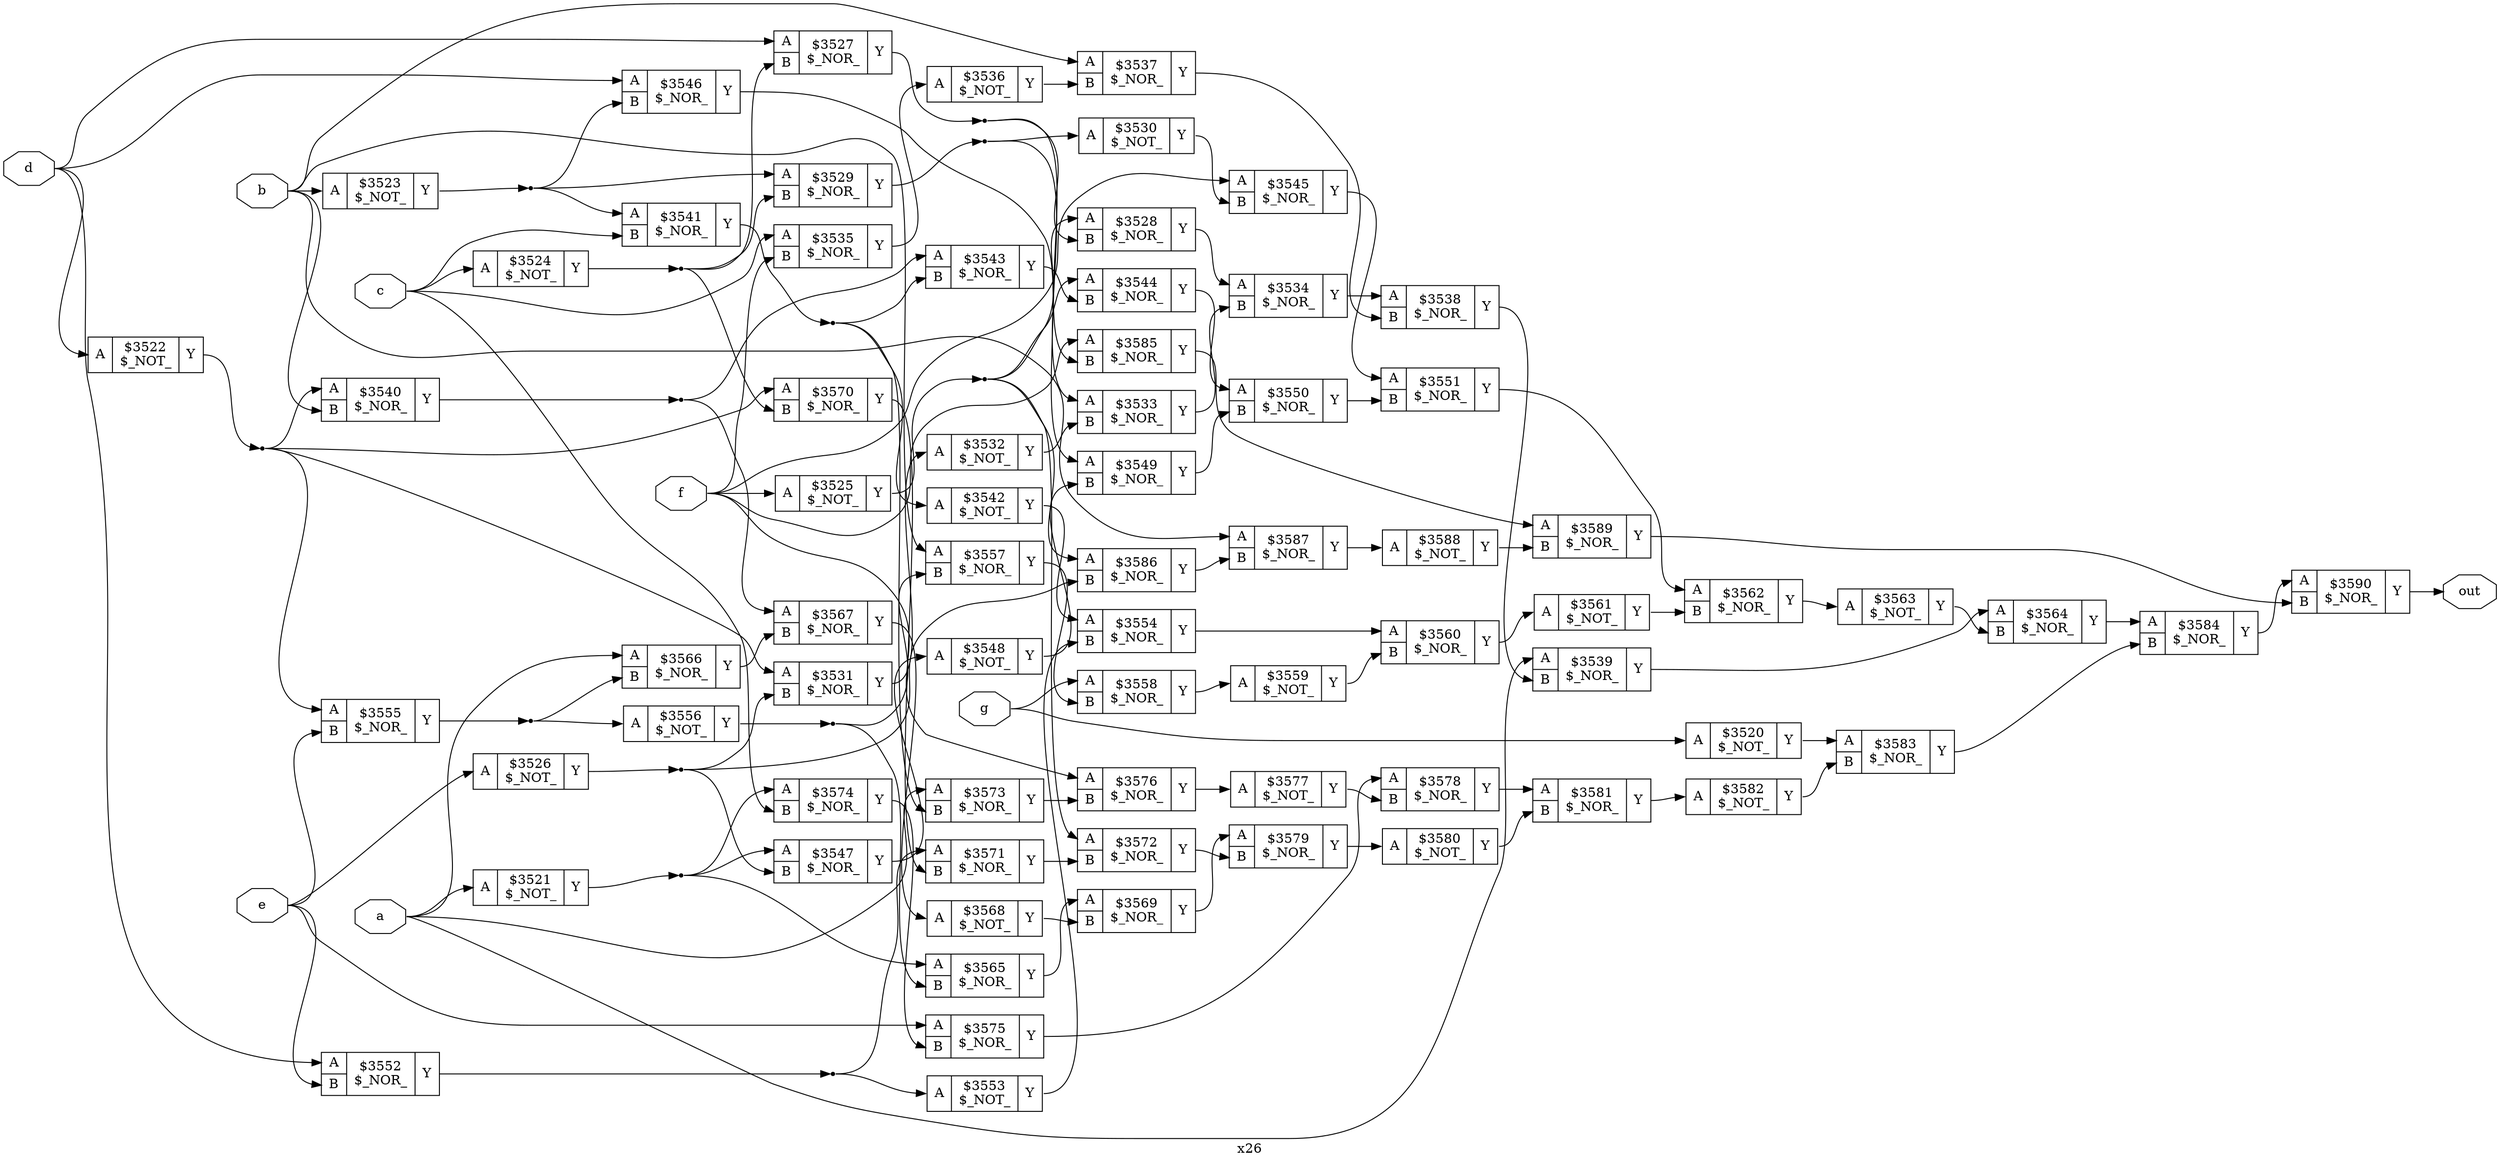 digraph "x26" {
label="x26";
rankdir="LR";
remincross=true;
n71 [ shape=octagon, label="a", color="black", fontcolor="black" ];
n72 [ shape=octagon, label="b", color="black", fontcolor="black" ];
n73 [ shape=octagon, label="c", color="black", fontcolor="black" ];
n74 [ shape=octagon, label="d", color="black", fontcolor="black" ];
n75 [ shape=octagon, label="e", color="black", fontcolor="black" ];
n76 [ shape=octagon, label="f", color="black", fontcolor="black" ];
n77 [ shape=octagon, label="g", color="black", fontcolor="black" ];
n78 [ shape=octagon, label="out", color="black", fontcolor="black" ];
c81 [ shape=record, label="{{<p79> A}|$3520\n$_NOT_|{<p80> Y}}" ];
c82 [ shape=record, label="{{<p79> A}|$3521\n$_NOT_|{<p80> Y}}" ];
c83 [ shape=record, label="{{<p79> A}|$3522\n$_NOT_|{<p80> Y}}" ];
c84 [ shape=record, label="{{<p79> A}|$3523\n$_NOT_|{<p80> Y}}" ];
c85 [ shape=record, label="{{<p79> A}|$3524\n$_NOT_|{<p80> Y}}" ];
c86 [ shape=record, label="{{<p79> A}|$3525\n$_NOT_|{<p80> Y}}" ];
c87 [ shape=record, label="{{<p79> A}|$3526\n$_NOT_|{<p80> Y}}" ];
c89 [ shape=record, label="{{<p79> A|<p88> B}|$3527\n$_NOR_|{<p80> Y}}" ];
c90 [ shape=record, label="{{<p79> A|<p88> B}|$3528\n$_NOR_|{<p80> Y}}" ];
c91 [ shape=record, label="{{<p79> A|<p88> B}|$3529\n$_NOR_|{<p80> Y}}" ];
c92 [ shape=record, label="{{<p79> A}|$3530\n$_NOT_|{<p80> Y}}" ];
c93 [ shape=record, label="{{<p79> A|<p88> B}|$3531\n$_NOR_|{<p80> Y}}" ];
c94 [ shape=record, label="{{<p79> A}|$3532\n$_NOT_|{<p80> Y}}" ];
c95 [ shape=record, label="{{<p79> A|<p88> B}|$3533\n$_NOR_|{<p80> Y}}" ];
c96 [ shape=record, label="{{<p79> A|<p88> B}|$3534\n$_NOR_|{<p80> Y}}" ];
c97 [ shape=record, label="{{<p79> A|<p88> B}|$3535\n$_NOR_|{<p80> Y}}" ];
c98 [ shape=record, label="{{<p79> A}|$3536\n$_NOT_|{<p80> Y}}" ];
c99 [ shape=record, label="{{<p79> A|<p88> B}|$3537\n$_NOR_|{<p80> Y}}" ];
c100 [ shape=record, label="{{<p79> A|<p88> B}|$3538\n$_NOR_|{<p80> Y}}" ];
c101 [ shape=record, label="{{<p79> A|<p88> B}|$3539\n$_NOR_|{<p80> Y}}" ];
c102 [ shape=record, label="{{<p79> A|<p88> B}|$3540\n$_NOR_|{<p80> Y}}" ];
c103 [ shape=record, label="{{<p79> A|<p88> B}|$3541\n$_NOR_|{<p80> Y}}" ];
c104 [ shape=record, label="{{<p79> A}|$3542\n$_NOT_|{<p80> Y}}" ];
c105 [ shape=record, label="{{<p79> A|<p88> B}|$3543\n$_NOR_|{<p80> Y}}" ];
c106 [ shape=record, label="{{<p79> A|<p88> B}|$3544\n$_NOR_|{<p80> Y}}" ];
c107 [ shape=record, label="{{<p79> A|<p88> B}|$3545\n$_NOR_|{<p80> Y}}" ];
c108 [ shape=record, label="{{<p79> A|<p88> B}|$3546\n$_NOR_|{<p80> Y}}" ];
c109 [ shape=record, label="{{<p79> A|<p88> B}|$3547\n$_NOR_|{<p80> Y}}" ];
c110 [ shape=record, label="{{<p79> A}|$3548\n$_NOT_|{<p80> Y}}" ];
c111 [ shape=record, label="{{<p79> A|<p88> B}|$3549\n$_NOR_|{<p80> Y}}" ];
c112 [ shape=record, label="{{<p79> A|<p88> B}|$3550\n$_NOR_|{<p80> Y}}" ];
c113 [ shape=record, label="{{<p79> A|<p88> B}|$3551\n$_NOR_|{<p80> Y}}" ];
c114 [ shape=record, label="{{<p79> A|<p88> B}|$3552\n$_NOR_|{<p80> Y}}" ];
c115 [ shape=record, label="{{<p79> A}|$3553\n$_NOT_|{<p80> Y}}" ];
c116 [ shape=record, label="{{<p79> A|<p88> B}|$3554\n$_NOR_|{<p80> Y}}" ];
c117 [ shape=record, label="{{<p79> A|<p88> B}|$3555\n$_NOR_|{<p80> Y}}" ];
c118 [ shape=record, label="{{<p79> A}|$3556\n$_NOT_|{<p80> Y}}" ];
c119 [ shape=record, label="{{<p79> A|<p88> B}|$3557\n$_NOR_|{<p80> Y}}" ];
c120 [ shape=record, label="{{<p79> A|<p88> B}|$3558\n$_NOR_|{<p80> Y}}" ];
c121 [ shape=record, label="{{<p79> A}|$3559\n$_NOT_|{<p80> Y}}" ];
c122 [ shape=record, label="{{<p79> A|<p88> B}|$3560\n$_NOR_|{<p80> Y}}" ];
c123 [ shape=record, label="{{<p79> A}|$3561\n$_NOT_|{<p80> Y}}" ];
c124 [ shape=record, label="{{<p79> A|<p88> B}|$3562\n$_NOR_|{<p80> Y}}" ];
c125 [ shape=record, label="{{<p79> A}|$3563\n$_NOT_|{<p80> Y}}" ];
c126 [ shape=record, label="{{<p79> A|<p88> B}|$3564\n$_NOR_|{<p80> Y}}" ];
c127 [ shape=record, label="{{<p79> A|<p88> B}|$3565\n$_NOR_|{<p80> Y}}" ];
c128 [ shape=record, label="{{<p79> A|<p88> B}|$3566\n$_NOR_|{<p80> Y}}" ];
c129 [ shape=record, label="{{<p79> A|<p88> B}|$3567\n$_NOR_|{<p80> Y}}" ];
c130 [ shape=record, label="{{<p79> A}|$3568\n$_NOT_|{<p80> Y}}" ];
c131 [ shape=record, label="{{<p79> A|<p88> B}|$3569\n$_NOR_|{<p80> Y}}" ];
c132 [ shape=record, label="{{<p79> A|<p88> B}|$3570\n$_NOR_|{<p80> Y}}" ];
c133 [ shape=record, label="{{<p79> A|<p88> B}|$3571\n$_NOR_|{<p80> Y}}" ];
c134 [ shape=record, label="{{<p79> A|<p88> B}|$3572\n$_NOR_|{<p80> Y}}" ];
c135 [ shape=record, label="{{<p79> A|<p88> B}|$3573\n$_NOR_|{<p80> Y}}" ];
c136 [ shape=record, label="{{<p79> A|<p88> B}|$3574\n$_NOR_|{<p80> Y}}" ];
c137 [ shape=record, label="{{<p79> A|<p88> B}|$3575\n$_NOR_|{<p80> Y}}" ];
c138 [ shape=record, label="{{<p79> A|<p88> B}|$3576\n$_NOR_|{<p80> Y}}" ];
c139 [ shape=record, label="{{<p79> A}|$3577\n$_NOT_|{<p80> Y}}" ];
c140 [ shape=record, label="{{<p79> A|<p88> B}|$3578\n$_NOR_|{<p80> Y}}" ];
c141 [ shape=record, label="{{<p79> A|<p88> B}|$3579\n$_NOR_|{<p80> Y}}" ];
c142 [ shape=record, label="{{<p79> A}|$3580\n$_NOT_|{<p80> Y}}" ];
c143 [ shape=record, label="{{<p79> A|<p88> B}|$3581\n$_NOR_|{<p80> Y}}" ];
c144 [ shape=record, label="{{<p79> A}|$3582\n$_NOT_|{<p80> Y}}" ];
c145 [ shape=record, label="{{<p79> A|<p88> B}|$3583\n$_NOR_|{<p80> Y}}" ];
c146 [ shape=record, label="{{<p79> A|<p88> B}|$3584\n$_NOR_|{<p80> Y}}" ];
c147 [ shape=record, label="{{<p79> A|<p88> B}|$3585\n$_NOR_|{<p80> Y}}" ];
c148 [ shape=record, label="{{<p79> A|<p88> B}|$3586\n$_NOR_|{<p80> Y}}" ];
c149 [ shape=record, label="{{<p79> A|<p88> B}|$3587\n$_NOR_|{<p80> Y}}" ];
c150 [ shape=record, label="{{<p79> A}|$3588\n$_NOT_|{<p80> Y}}" ];
c151 [ shape=record, label="{{<p79> A|<p88> B}|$3589\n$_NOR_|{<p80> Y}}" ];
c152 [ shape=record, label="{{<p79> A|<p88> B}|$3590\n$_NOR_|{<p80> Y}}" ];
n1 [ shape=point ];
c82:p80:e -> n1:w [color="black", label=""];
n1:e -> c109:p79:w [color="black", label=""];
n1:e -> c127:p79:w [color="black", label=""];
n1:e -> c136:p79:w [color="black", label=""];
c92:p80:e -> c107:p88:w [color="black", label=""];
c93:p80:e -> c94:p79:w [color="black", label=""];
c94:p80:e -> c95:p88:w [color="black", label=""];
c95:p80:e -> c96:p88:w [color="black", label=""];
c96:p80:e -> c100:p79:w [color="black", label=""];
c97:p80:e -> c98:p79:w [color="black", label=""];
c98:p80:e -> c99:p88:w [color="black", label=""];
c99:p80:e -> c100:p88:w [color="black", label=""];
c100:p80:e -> c101:p88:w [color="black", label=""];
c101:p80:e -> c126:p79:w [color="black", label=""];
n2 [ shape=point ];
c83:p80:e -> n2:w [color="black", label=""];
n2:e -> c102:p79:w [color="black", label=""];
n2:e -> c117:p79:w [color="black", label=""];
n2:e -> c132:p79:w [color="black", label=""];
n2:e -> c93:p79:w [color="black", label=""];
n20 [ shape=point ];
c102:p80:e -> n20:w [color="black", label=""];
n20:e -> c105:p79:w [color="black", label=""];
n20:e -> c129:p79:w [color="black", label=""];
n21 [ shape=point ];
c103:p80:e -> n21:w [color="black", label=""];
n21:e -> c104:p79:w [color="black", label=""];
n21:e -> c105:p88:w [color="black", label=""];
n21:e -> c135:p88:w [color="black", label=""];
c104:p80:e -> c116:p79:w [color="black", label=""];
c105:p80:e -> c106:p88:w [color="black", label=""];
c106:p80:e -> c112:p79:w [color="black", label=""];
c107:p80:e -> c113:p79:w [color="black", label=""];
c108:p80:e -> c111:p79:w [color="black", label=""];
c109:p80:e -> c110:p79:w [color="black", label=""];
c110:p80:e -> c111:p88:w [color="black", label=""];
c111:p80:e -> c112:p88:w [color="black", label=""];
n3 [ shape=point ];
c84:p80:e -> n3:w [color="black", label=""];
n3:e -> c103:p79:w [color="black", label=""];
n3:e -> c108:p88:w [color="black", label=""];
n3:e -> c91:p79:w [color="black", label=""];
c112:p80:e -> c113:p88:w [color="black", label=""];
c113:p80:e -> c124:p79:w [color="black", label=""];
n32 [ shape=point ];
c114:p80:e -> n32:w [color="black", label=""];
n32:e -> c115:p79:w [color="black", label=""];
n32:e -> c133:p79:w [color="black", label=""];
c115:p80:e -> c116:p88:w [color="black", label=""];
c116:p80:e -> c122:p79:w [color="black", label=""];
n35 [ shape=point ];
c117:p80:e -> n35:w [color="black", label=""];
n35:e -> c118:p79:w [color="black", label=""];
n35:e -> c128:p88:w [color="black", label=""];
n36 [ shape=point ];
c118:p80:e -> n36:w [color="black", label=""];
n36:e -> c119:p88:w [color="black", label=""];
n36:e -> c127:p88:w [color="black", label=""];
c119:p80:e -> c120:p88:w [color="black", label=""];
c120:p80:e -> c121:p79:w [color="black", label=""];
c121:p80:e -> c122:p88:w [color="black", label=""];
n4 [ shape=point ];
c85:p80:e -> n4:w [color="black", label=""];
n4:e -> c132:p88:w [color="black", label=""];
n4:e -> c89:p88:w [color="black", label=""];
n4:e -> c91:p88:w [color="black", label=""];
c122:p80:e -> c123:p79:w [color="black", label=""];
c123:p80:e -> c124:p88:w [color="black", label=""];
c124:p80:e -> c125:p79:w [color="black", label=""];
c125:p80:e -> c126:p88:w [color="black", label=""];
c126:p80:e -> c146:p79:w [color="black", label=""];
c127:p80:e -> c131:p79:w [color="black", label=""];
c128:p80:e -> c129:p88:w [color="black", label=""];
c129:p80:e -> c130:p79:w [color="black", label=""];
c130:p80:e -> c131:p88:w [color="black", label=""];
c131:p80:e -> c141:p79:w [color="black", label=""];
n5 [ shape=point ];
c86:p80:e -> n5:w [color="black", label=""];
n5:e -> c106:p79:w [color="black", label=""];
n5:e -> c134:p79:w [color="black", label=""];
n5:e -> c148:p79:w [color="black", label=""];
n5:e -> c90:p79:w [color="black", label=""];
c132:p80:e -> c133:p88:w [color="black", label=""];
c133:p80:e -> c134:p88:w [color="black", label=""];
c134:p80:e -> c141:p88:w [color="black", label=""];
c135:p80:e -> c138:p88:w [color="black", label=""];
c136:p80:e -> c137:p88:w [color="black", label=""];
c137:p80:e -> c140:p79:w [color="black", label=""];
c138:p80:e -> c139:p79:w [color="black", label=""];
c139:p80:e -> c140:p88:w [color="black", label=""];
c140:p80:e -> c143:p79:w [color="black", label=""];
c141:p80:e -> c142:p79:w [color="black", label=""];
n6 [ shape=point ];
c87:p80:e -> n6:w [color="black", label=""];
n6:e -> c109:p88:w [color="black", label=""];
n6:e -> c148:p88:w [color="black", label=""];
n6:e -> c93:p88:w [color="black", label=""];
c142:p80:e -> c143:p88:w [color="black", label=""];
c143:p80:e -> c144:p79:w [color="black", label=""];
c144:p80:e -> c145:p88:w [color="black", label=""];
c145:p80:e -> c146:p88:w [color="black", label=""];
c146:p80:e -> c152:p79:w [color="black", label=""];
c147:p80:e -> c151:p79:w [color="black", label=""];
c148:p80:e -> c149:p88:w [color="black", label=""];
c149:p80:e -> c150:p79:w [color="black", label=""];
c150:p80:e -> c151:p88:w [color="black", label=""];
c151:p80:e -> c152:p88:w [color="black", label=""];
n7 [ shape=point ];
c89:p80:e -> n7:w [color="black", label=""];
n7:e -> c147:p88:w [color="black", label=""];
n7:e -> c90:p88:w [color="black", label=""];
c81:p80:e -> c145:p79:w [color="black", label=""];
n71:e -> c101:p79:w [color="black", label=""];
n71:e -> c128:p79:w [color="black", label=""];
n71:e -> c135:p79:w [color="black", label=""];
n71:e -> c82:p79:w [color="black", label=""];
n72:e -> c102:p88:w [color="black", label=""];
n72:e -> c119:p79:w [color="black", label=""];
n72:e -> c149:p79:w [color="black", label=""];
n72:e -> c84:p79:w [color="black", label=""];
n72:e -> c99:p79:w [color="black", label=""];
n73:e -> c103:p88:w [color="black", label=""];
n73:e -> c136:p88:w [color="black", label=""];
n73:e -> c85:p79:w [color="black", label=""];
n73:e -> c97:p79:w [color="black", label=""];
n74:e -> c108:p79:w [color="black", label=""];
n74:e -> c114:p79:w [color="black", label=""];
n74:e -> c83:p79:w [color="black", label=""];
n74:e -> c89:p79:w [color="black", label=""];
n75:e -> c114:p88:w [color="black", label=""];
n75:e -> c117:p88:w [color="black", label=""];
n75:e -> c137:p79:w [color="black", label=""];
n75:e -> c87:p79:w [color="black", label=""];
n76:e -> c107:p79:w [color="black", label=""];
n76:e -> c138:p79:w [color="black", label=""];
n76:e -> c147:p79:w [color="black", label=""];
n76:e -> c86:p79:w [color="black", label=""];
n76:e -> c97:p88:w [color="black", label=""];
n77:e -> c120:p79:w [color="black", label=""];
n77:e -> c81:p79:w [color="black", label=""];
c152:p80:e -> n78:w [color="black", label=""];
c90:p80:e -> c96:p79:w [color="black", label=""];
n9 [ shape=point ];
c91:p80:e -> n9:w [color="black", label=""];
n9:e -> c92:p79:w [color="black", label=""];
n9:e -> c95:p79:w [color="black", label=""];
}
